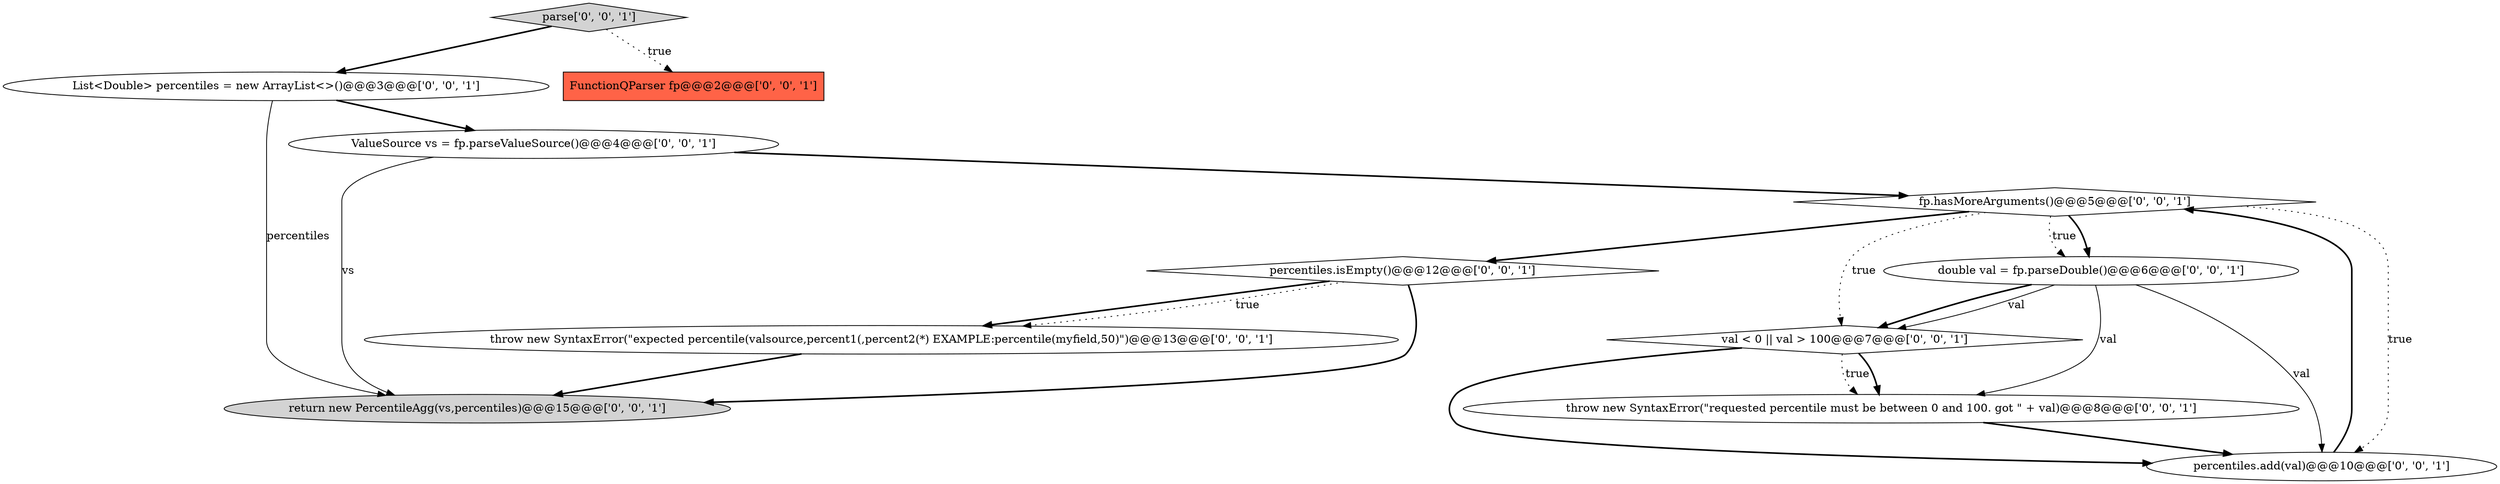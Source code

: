 digraph {
9 [style = filled, label = "List<Double> percentiles = new ArrayList<>()@@@3@@@['0', '0', '1']", fillcolor = white, shape = ellipse image = "AAA0AAABBB3BBB"];
8 [style = filled, label = "FunctionQParser fp@@@2@@@['0', '0', '1']", fillcolor = tomato, shape = box image = "AAA0AAABBB3BBB"];
2 [style = filled, label = "fp.hasMoreArguments()@@@5@@@['0', '0', '1']", fillcolor = white, shape = diamond image = "AAA0AAABBB3BBB"];
4 [style = filled, label = "percentiles.add(val)@@@10@@@['0', '0', '1']", fillcolor = white, shape = ellipse image = "AAA0AAABBB3BBB"];
0 [style = filled, label = "throw new SyntaxError(\"expected percentile(valsource,percent1(,percent2(*) EXAMPLE:percentile(myfield,50)\")@@@13@@@['0', '0', '1']", fillcolor = white, shape = ellipse image = "AAA0AAABBB3BBB"];
10 [style = filled, label = "double val = fp.parseDouble()@@@6@@@['0', '0', '1']", fillcolor = white, shape = ellipse image = "AAA0AAABBB3BBB"];
3 [style = filled, label = "parse['0', '0', '1']", fillcolor = lightgray, shape = diamond image = "AAA0AAABBB3BBB"];
11 [style = filled, label = "return new PercentileAgg(vs,percentiles)@@@15@@@['0', '0', '1']", fillcolor = lightgray, shape = ellipse image = "AAA0AAABBB3BBB"];
7 [style = filled, label = "throw new SyntaxError(\"requested percentile must be between 0 and 100. got \" + val)@@@8@@@['0', '0', '1']", fillcolor = white, shape = ellipse image = "AAA0AAABBB3BBB"];
1 [style = filled, label = "ValueSource vs = fp.parseValueSource()@@@4@@@['0', '0', '1']", fillcolor = white, shape = ellipse image = "AAA0AAABBB3BBB"];
6 [style = filled, label = "percentiles.isEmpty()@@@12@@@['0', '0', '1']", fillcolor = white, shape = diamond image = "AAA0AAABBB3BBB"];
5 [style = filled, label = "val < 0 || val > 100@@@7@@@['0', '0', '1']", fillcolor = white, shape = diamond image = "AAA0AAABBB3BBB"];
2->4 [style = dotted, label="true"];
10->4 [style = solid, label="val"];
1->11 [style = solid, label="vs"];
6->11 [style = bold, label=""];
6->0 [style = bold, label=""];
2->5 [style = dotted, label="true"];
10->7 [style = solid, label="val"];
3->8 [style = dotted, label="true"];
2->10 [style = bold, label=""];
5->7 [style = dotted, label="true"];
0->11 [style = bold, label=""];
2->10 [style = dotted, label="true"];
5->4 [style = bold, label=""];
4->2 [style = bold, label=""];
6->0 [style = dotted, label="true"];
7->4 [style = bold, label=""];
3->9 [style = bold, label=""];
9->11 [style = solid, label="percentiles"];
2->6 [style = bold, label=""];
10->5 [style = solid, label="val"];
9->1 [style = bold, label=""];
1->2 [style = bold, label=""];
10->5 [style = bold, label=""];
5->7 [style = bold, label=""];
}

